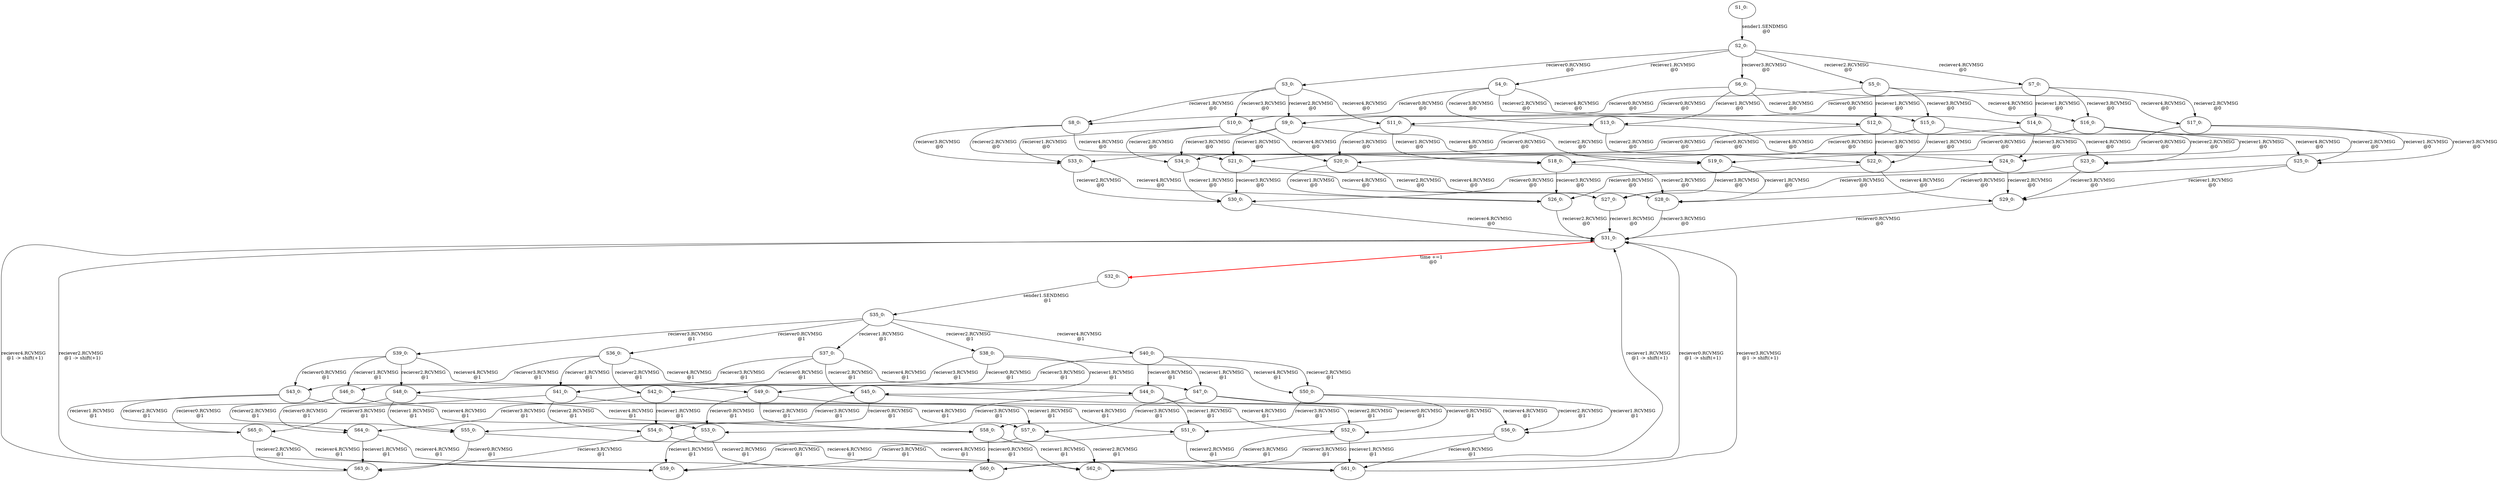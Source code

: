 digraph html {
S1_0[label="S1_0: \n "];
S2_0[label="S2_0: \n "];
S1_0 -> S2_0[label="sender1.SENDMSG \n @0"];
S3_0[label="S3_0: \n "];
S2_0 -> S3_0[label="reciever0.RCVMSG \n @0"];
S4_0[label="S4_0: \n "];
S2_0 -> S4_0[label="reciever1.RCVMSG \n @0"];
S5_0[label="S5_0: \n "];
S2_0 -> S5_0[label="reciever2.RCVMSG \n @0"];
S6_0[label="S6_0: \n "];
S2_0 -> S6_0[label="reciever3.RCVMSG \n @0"];
S7_0[label="S7_0: \n "];
S2_0 -> S7_0[label="reciever4.RCVMSG \n @0"];
S8_0[label="S8_0: \n "];
S3_0 -> S8_0[label="reciever1.RCVMSG \n @0"];
S9_0[label="S9_0: \n "];
S3_0 -> S9_0[label="reciever2.RCVMSG \n @0"];
S10_0[label="S10_0: \n "];
S3_0 -> S10_0[label="reciever3.RCVMSG \n @0"];
S11_0[label="S11_0: \n "];
S3_0 -> S11_0[label="reciever4.RCVMSG \n @0"];
S4_0 -> S8_0[label="reciever0.RCVMSG \n @0"];
S12_0[label="S12_0: \n "];
S4_0 -> S12_0[label="reciever2.RCVMSG \n @0"];
S13_0[label="S13_0: \n "];
S4_0 -> S13_0[label="reciever3.RCVMSG \n @0"];
S14_0[label="S14_0: \n "];
S4_0 -> S14_0[label="reciever4.RCVMSG \n @0"];
S6_0 -> S10_0[label="reciever0.RCVMSG \n @0"];
S6_0 -> S13_0[label="reciever1.RCVMSG \n @0"];
S15_0[label="S15_0: \n "];
S6_0 -> S15_0[label="reciever2.RCVMSG \n @0"];
S16_0[label="S16_0: \n "];
S6_0 -> S16_0[label="reciever4.RCVMSG \n @0"];
S7_0 -> S11_0[label="reciever0.RCVMSG \n @0"];
S7_0 -> S14_0[label="reciever1.RCVMSG \n @0"];
S17_0[label="S17_0: \n "];
S7_0 -> S17_0[label="reciever2.RCVMSG \n @0"];
S7_0 -> S16_0[label="reciever3.RCVMSG \n @0"];
S18_0[label="S18_0: \n "];
S11_0 -> S18_0[label="reciever1.RCVMSG \n @0"];
S19_0[label="S19_0: \n "];
S11_0 -> S19_0[label="reciever2.RCVMSG \n @0"];
S20_0[label="S20_0: \n "];
S11_0 -> S20_0[label="reciever3.RCVMSG \n @0"];
S21_0[label="S21_0: \n "];
S12_0 -> S21_0[label="reciever0.RCVMSG \n @0"];
S22_0[label="S22_0: \n "];
S12_0 -> S22_0[label="reciever3.RCVMSG \n @0"];
S23_0[label="S23_0: \n "];
S12_0 -> S23_0[label="reciever4.RCVMSG \n @0"];
S14_0 -> S18_0[label="reciever0.RCVMSG \n @0"];
S14_0 -> S23_0[label="reciever2.RCVMSG \n @0"];
S24_0[label="S24_0: \n "];
S14_0 -> S24_0[label="reciever3.RCVMSG \n @0"];
S16_0 -> S20_0[label="reciever0.RCVMSG \n @0"];
S16_0 -> S24_0[label="reciever1.RCVMSG \n @0"];
S25_0[label="S25_0: \n "];
S16_0 -> S25_0[label="reciever2.RCVMSG \n @0"];
S17_0 -> S19_0[label="reciever0.RCVMSG \n @0"];
S17_0 -> S23_0[label="reciever1.RCVMSG \n @0"];
S17_0 -> S25_0[label="reciever3.RCVMSG \n @0"];
S26_0[label="S26_0: \n "];
S20_0 -> S26_0[label="reciever1.RCVMSG \n @0"];
S27_0[label="S27_0: \n "];
S20_0 -> S27_0[label="reciever2.RCVMSG \n @0"];
S28_0[label="S28_0: \n "];
S23_0 -> S28_0[label="reciever0.RCVMSG \n @0"];
S29_0[label="S29_0: \n "];
S23_0 -> S29_0[label="reciever3.RCVMSG \n @0"];
S24_0 -> S26_0[label="reciever0.RCVMSG \n @0"];
S24_0 -> S29_0[label="reciever2.RCVMSG \n @0"];
S25_0 -> S27_0[label="reciever0.RCVMSG \n @0"];
S25_0 -> S29_0[label="reciever1.RCVMSG \n @0"];
S30_0[label="S30_0: \n "];
S22_0 -> S30_0[label="reciever0.RCVMSG \n @0"];
S22_0 -> S29_0[label="reciever4.RCVMSG \n @0"];
S31_0[label="S31_0: \n "];
S32_0[label="S32_0: \n "];
S31_0 -> S32_0[label="time +=1 \n @0", style="bold", color="red"];
S27_0 -> S31_0[label="reciever1.RCVMSG \n @0"];
S29_0 -> S31_0[label="reciever0.RCVMSG \n @0"];
S28_0 -> S31_0[label="reciever3.RCVMSG \n @0"];
S26_0 -> S31_0[label="reciever2.RCVMSG \n @0"];
S30_0 -> S31_0[label="reciever4.RCVMSG \n @0"];
S33_0[label="S33_0: \n "];
S13_0 -> S33_0[label="reciever0.RCVMSG \n @0"];
S13_0 -> S22_0[label="reciever2.RCVMSG \n @0"];
S13_0 -> S24_0[label="reciever4.RCVMSG \n @0"];
S21_0 -> S30_0[label="reciever3.RCVMSG \n @0"];
S21_0 -> S28_0[label="reciever4.RCVMSG \n @0"];
S19_0 -> S28_0[label="reciever1.RCVMSG \n @0"];
S19_0 -> S27_0[label="reciever3.RCVMSG \n @0"];
S18_0 -> S28_0[label="reciever2.RCVMSG \n @0"];
S18_0 -> S26_0[label="reciever3.RCVMSG \n @0"];
S34_0[label="S34_0: \n "];
S15_0 -> S34_0[label="reciever0.RCVMSG \n @0"];
S15_0 -> S22_0[label="reciever1.RCVMSG \n @0"];
S15_0 -> S25_0[label="reciever4.RCVMSG \n @0"];
S33_0 -> S30_0[label="reciever2.RCVMSG \n @0"];
S33_0 -> S26_0[label="reciever4.RCVMSG \n @0"];
S8_0 -> S21_0[label="reciever2.RCVMSG \n @0"];
S8_0 -> S33_0[label="reciever3.RCVMSG \n @0"];
S8_0 -> S18_0[label="reciever4.RCVMSG \n @0"];
S10_0 -> S33_0[label="reciever1.RCVMSG \n @0"];
S10_0 -> S34_0[label="reciever2.RCVMSG \n @0"];
S10_0 -> S20_0[label="reciever4.RCVMSG \n @0"];
S34_0 -> S30_0[label="reciever1.RCVMSG \n @0"];
S34_0 -> S27_0[label="reciever4.RCVMSG \n @0"];
S9_0 -> S21_0[label="reciever1.RCVMSG \n @0"];
S9_0 -> S34_0[label="reciever3.RCVMSG \n @0"];
S9_0 -> S19_0[label="reciever4.RCVMSG \n @0"];
S5_0 -> S9_0[label="reciever0.RCVMSG \n @0"];
S5_0 -> S12_0[label="reciever1.RCVMSG \n @0"];
S5_0 -> S15_0[label="reciever3.RCVMSG \n @0"];
S5_0 -> S17_0[label="reciever4.RCVMSG \n @0"];
S35_0[label="S35_0: \n "];
S32_0 -> S35_0[label="sender1.SENDMSG \n @1"];
S36_0[label="S36_0: \n "];
S35_0 -> S36_0[label="reciever0.RCVMSG \n @1"];
S37_0[label="S37_0: \n "];
S35_0 -> S37_0[label="reciever1.RCVMSG \n @1"];
S38_0[label="S38_0: \n "];
S35_0 -> S38_0[label="reciever2.RCVMSG \n @1"];
S39_0[label="S39_0: \n "];
S35_0 -> S39_0[label="reciever3.RCVMSG \n @1"];
S40_0[label="S40_0: \n "];
S35_0 -> S40_0[label="reciever4.RCVMSG \n @1"];
S41_0[label="S41_0: \n "];
S36_0 -> S41_0[label="reciever1.RCVMSG \n @1"];
S42_0[label="S42_0: \n "];
S36_0 -> S42_0[label="reciever2.RCVMSG \n @1"];
S43_0[label="S43_0: \n "];
S36_0 -> S43_0[label="reciever3.RCVMSG \n @1"];
S44_0[label="S44_0: \n "];
S36_0 -> S44_0[label="reciever4.RCVMSG \n @1"];
S37_0 -> S41_0[label="reciever0.RCVMSG \n @1"];
S45_0[label="S45_0: \n "];
S37_0 -> S45_0[label="reciever2.RCVMSG \n @1"];
S46_0[label="S46_0: \n "];
S37_0 -> S46_0[label="reciever3.RCVMSG \n @1"];
S47_0[label="S47_0: \n "];
S37_0 -> S47_0[label="reciever4.RCVMSG \n @1"];
S39_0 -> S43_0[label="reciever0.RCVMSG \n @1"];
S39_0 -> S46_0[label="reciever1.RCVMSG \n @1"];
S48_0[label="S48_0: \n "];
S39_0 -> S48_0[label="reciever2.RCVMSG \n @1"];
S49_0[label="S49_0: \n "];
S39_0 -> S49_0[label="reciever4.RCVMSG \n @1"];
S40_0 -> S44_0[label="reciever0.RCVMSG \n @1"];
S40_0 -> S47_0[label="reciever1.RCVMSG \n @1"];
S50_0[label="S50_0: \n "];
S40_0 -> S50_0[label="reciever2.RCVMSG \n @1"];
S40_0 -> S49_0[label="reciever3.RCVMSG \n @1"];
S51_0[label="S51_0: \n "];
S44_0 -> S51_0[label="reciever1.RCVMSG \n @1"];
S52_0[label="S52_0: \n "];
S44_0 -> S52_0[label="reciever2.RCVMSG \n @1"];
S53_0[label="S53_0: \n "];
S44_0 -> S53_0[label="reciever3.RCVMSG \n @1"];
S54_0[label="S54_0: \n "];
S45_0 -> S54_0[label="reciever0.RCVMSG \n @1"];
S55_0[label="S55_0: \n "];
S45_0 -> S55_0[label="reciever3.RCVMSG \n @1"];
S56_0[label="S56_0: \n "];
S45_0 -> S56_0[label="reciever4.RCVMSG \n @1"];
S47_0 -> S51_0[label="reciever0.RCVMSG \n @1"];
S47_0 -> S56_0[label="reciever2.RCVMSG \n @1"];
S57_0[label="S57_0: \n "];
S47_0 -> S57_0[label="reciever3.RCVMSG \n @1"];
S49_0 -> S53_0[label="reciever0.RCVMSG \n @1"];
S49_0 -> S57_0[label="reciever1.RCVMSG \n @1"];
S58_0[label="S58_0: \n "];
S49_0 -> S58_0[label="reciever2.RCVMSG \n @1"];
S50_0 -> S52_0[label="reciever0.RCVMSG \n @1"];
S50_0 -> S56_0[label="reciever1.RCVMSG \n @1"];
S50_0 -> S58_0[label="reciever3.RCVMSG \n @1"];
S59_0[label="S59_0: \n "];
S53_0 -> S59_0[label="reciever1.RCVMSG \n @1"];
S60_0[label="S60_0: \n "];
S53_0 -> S60_0[label="reciever2.RCVMSG \n @1"];
S61_0[label="S61_0: \n "];
S56_0 -> S61_0[label="reciever0.RCVMSG \n @1"];
S62_0[label="S62_0: \n "];
S56_0 -> S62_0[label="reciever3.RCVMSG \n @1"];
S57_0 -> S59_0[label="reciever0.RCVMSG \n @1"];
S57_0 -> S62_0[label="reciever2.RCVMSG \n @1"];
S58_0 -> S60_0[label="reciever0.RCVMSG \n @1"];
S58_0 -> S62_0[label="reciever1.RCVMSG \n @1"];
S63_0[label="S63_0: \n "];
S55_0 -> S63_0[label="reciever0.RCVMSG \n @1"];
S55_0 -> S62_0[label="reciever4.RCVMSG \n @1"];
S60_0 -> S31_0[label="reciever1.RCVMSG \n @1 -> shift(+1)"];
S62_0 -> S31_0[label="reciever0.RCVMSG \n @1 -> shift(+1)"];
S61_0 -> S31_0[label="reciever3.RCVMSG \n @1 -> shift(+1)"];
S59_0 -> S31_0[label="reciever2.RCVMSG \n @1 -> shift(+1)"];
S63_0 -> S31_0[label="reciever4.RCVMSG \n @1 -> shift(+1)"];
S54_0 -> S63_0[label="reciever3.RCVMSG \n @1"];
S54_0 -> S61_0[label="reciever4.RCVMSG \n @1"];
S52_0 -> S61_0[label="reciever1.RCVMSG \n @1"];
S52_0 -> S60_0[label="reciever3.RCVMSG \n @1"];
S51_0 -> S61_0[label="reciever2.RCVMSG \n @1"];
S51_0 -> S59_0[label="reciever3.RCVMSG \n @1"];
S64_0[label="S64_0: \n "];
S48_0 -> S64_0[label="reciever0.RCVMSG \n @1"];
S48_0 -> S55_0[label="reciever1.RCVMSG \n @1"];
S48_0 -> S58_0[label="reciever4.RCVMSG \n @1"];
S65_0[label="S65_0: \n "];
S46_0 -> S65_0[label="reciever0.RCVMSG \n @1"];
S46_0 -> S55_0[label="reciever2.RCVMSG \n @1"];
S46_0 -> S57_0[label="reciever4.RCVMSG \n @1"];
S43_0 -> S65_0[label="reciever1.RCVMSG \n @1"];
S43_0 -> S64_0[label="reciever2.RCVMSG \n @1"];
S43_0 -> S53_0[label="reciever4.RCVMSG \n @1"];
S42_0 -> S54_0[label="reciever1.RCVMSG \n @1"];
S42_0 -> S64_0[label="reciever3.RCVMSG \n @1"];
S42_0 -> S52_0[label="reciever4.RCVMSG \n @1"];
S64_0 -> S63_0[label="reciever1.RCVMSG \n @1"];
S64_0 -> S60_0[label="reciever4.RCVMSG \n @1"];
S65_0 -> S63_0[label="reciever2.RCVMSG \n @1"];
S65_0 -> S59_0[label="reciever4.RCVMSG \n @1"];
S41_0 -> S54_0[label="reciever2.RCVMSG \n @1"];
S41_0 -> S65_0[label="reciever3.RCVMSG \n @1"];
S41_0 -> S51_0[label="reciever4.RCVMSG \n @1"];
S38_0 -> S42_0[label="reciever0.RCVMSG \n @1"];
S38_0 -> S45_0[label="reciever1.RCVMSG \n @1"];
S38_0 -> S48_0[label="reciever3.RCVMSG \n @1"];
S38_0 -> S50_0[label="reciever4.RCVMSG \n @1"];
}